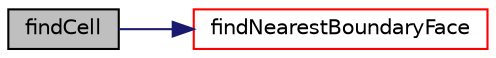 digraph "findCell"
{
  bgcolor="transparent";
  edge [fontname="Helvetica",fontsize="10",labelfontname="Helvetica",labelfontsize="10"];
  node [fontname="Helvetica",fontsize="10",shape=record];
  rankdir="LR";
  Node596 [label="findCell",height=0.2,width=0.4,color="black", fillcolor="grey75", style="filled", fontcolor="black"];
  Node596 -> Node597 [color="midnightblue",fontsize="10",style="solid",fontname="Helvetica"];
  Node597 [label="findNearestBoundaryFace",height=0.2,width=0.4,color="red",URL="$a26249.html#a1a46b9e23869bcc1fd81c4de765c352c",tooltip="Find nearest boundary face. "];
}
